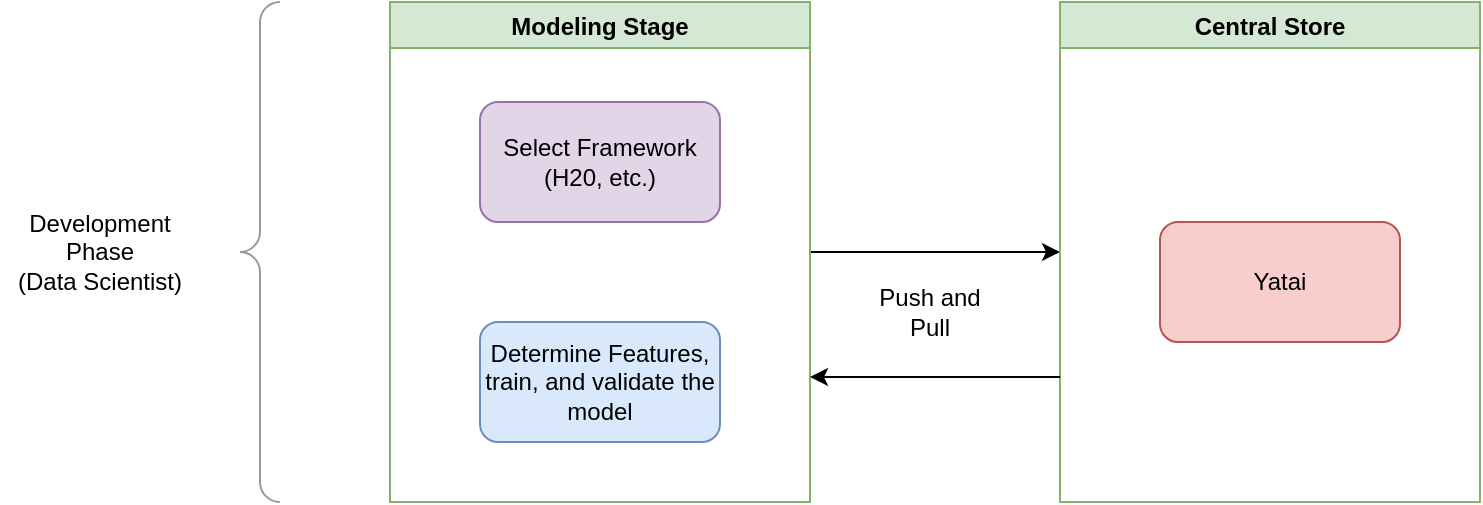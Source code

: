 <mxfile version="19.0.3" type="device"><diagram id="psMfMt3PZc0NfsIfw0jT" name="Page-1"><mxGraphModel dx="2148" dy="892" grid="1" gridSize="5" guides="1" tooltips="1" connect="1" arrows="1" fold="1" page="1" pageScale="1" pageWidth="850" pageHeight="1100" math="0" shadow="0"><root><mxCell id="0"/><mxCell id="1" parent="0"/><mxCell id="AEHbAf5kSUIlEtcXRq6V-9" style="edgeStyle=orthogonalEdgeStyle;rounded=0;orthogonalLoop=1;jettySize=auto;html=1;entryX=0;entryY=0.5;entryDx=0;entryDy=0;" edge="1" parent="1" source="AEHbAf5kSUIlEtcXRq6V-1" target="AEHbAf5kSUIlEtcXRq6V-6"><mxGeometry relative="1" as="geometry"/></mxCell><mxCell id="AEHbAf5kSUIlEtcXRq6V-1" value="Modeling Stage" style="swimlane;fillColor=#d5e8d4;strokeColor=#82b366;" vertex="1" parent="1"><mxGeometry x="130" y="90" width="210" height="250" as="geometry"/></mxCell><mxCell id="AEHbAf5kSUIlEtcXRq6V-2" value="Select Framework&lt;br&gt;(H20, etc.)" style="rounded=1;whiteSpace=wrap;html=1;fillColor=#e1d5e7;strokeColor=#9673a6;" vertex="1" parent="AEHbAf5kSUIlEtcXRq6V-1"><mxGeometry x="45" y="50" width="120" height="60" as="geometry"/></mxCell><mxCell id="AEHbAf5kSUIlEtcXRq6V-3" value="Determine Features, train, and validate the model" style="rounded=1;whiteSpace=wrap;html=1;fillColor=#dae8fc;strokeColor=#6c8ebf;" vertex="1" parent="AEHbAf5kSUIlEtcXRq6V-1"><mxGeometry x="45" y="160" width="120" height="60" as="geometry"/></mxCell><mxCell id="AEHbAf5kSUIlEtcXRq6V-4" value="" style="labelPosition=right;align=left;strokeWidth=1;shape=mxgraph.mockup.markup.curlyBrace;html=1;shadow=0;dashed=0;strokeColor=#999999;direction=north;" vertex="1" parent="1"><mxGeometry x="55" y="90" width="20" height="250" as="geometry"/></mxCell><mxCell id="AEHbAf5kSUIlEtcXRq6V-5" value="Development Phase&lt;br&gt;(Data Scientist)" style="text;html=1;strokeColor=none;fillColor=none;align=center;verticalAlign=middle;whiteSpace=wrap;rounded=0;" vertex="1" parent="1"><mxGeometry x="-65" y="200" width="100" height="30" as="geometry"/></mxCell><mxCell id="AEHbAf5kSUIlEtcXRq6V-6" value="Central Store" style="swimlane;fillColor=#d5e8d4;strokeColor=#82b366;" vertex="1" parent="1"><mxGeometry x="465" y="90" width="210" height="250" as="geometry"/></mxCell><mxCell id="AEHbAf5kSUIlEtcXRq6V-8" value="Yatai" style="rounded=1;whiteSpace=wrap;html=1;fillColor=#f8cecc;strokeColor=#b85450;" vertex="1" parent="AEHbAf5kSUIlEtcXRq6V-6"><mxGeometry x="50" y="110" width="120" height="60" as="geometry"/></mxCell><mxCell id="AEHbAf5kSUIlEtcXRq6V-11" value="" style="endArrow=classic;html=1;rounded=0;entryX=1;entryY=0.75;entryDx=0;entryDy=0;exitX=0;exitY=0.75;exitDx=0;exitDy=0;" edge="1" parent="1" source="AEHbAf5kSUIlEtcXRq6V-6" target="AEHbAf5kSUIlEtcXRq6V-1"><mxGeometry width="50" height="50" relative="1" as="geometry"><mxPoint x="385" y="340" as="sourcePoint"/><mxPoint x="435" y="290" as="targetPoint"/></mxGeometry></mxCell><mxCell id="AEHbAf5kSUIlEtcXRq6V-12" value="Push and Pull" style="text;html=1;strokeColor=none;fillColor=none;align=center;verticalAlign=middle;whiteSpace=wrap;rounded=0;" vertex="1" parent="1"><mxGeometry x="370" y="230" width="60" height="30" as="geometry"/></mxCell></root></mxGraphModel></diagram></mxfile>